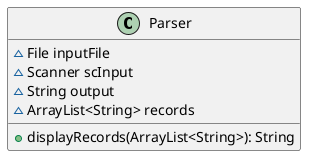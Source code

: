 @startuml
'https://plantuml.com/class-diagram

class Parser
{
    ~File inputFile
    ~Scanner scInput
    ~String output
    ~ArrayList<String> records

    +displayRecords(ArrayList<String>): String
}

@enduml